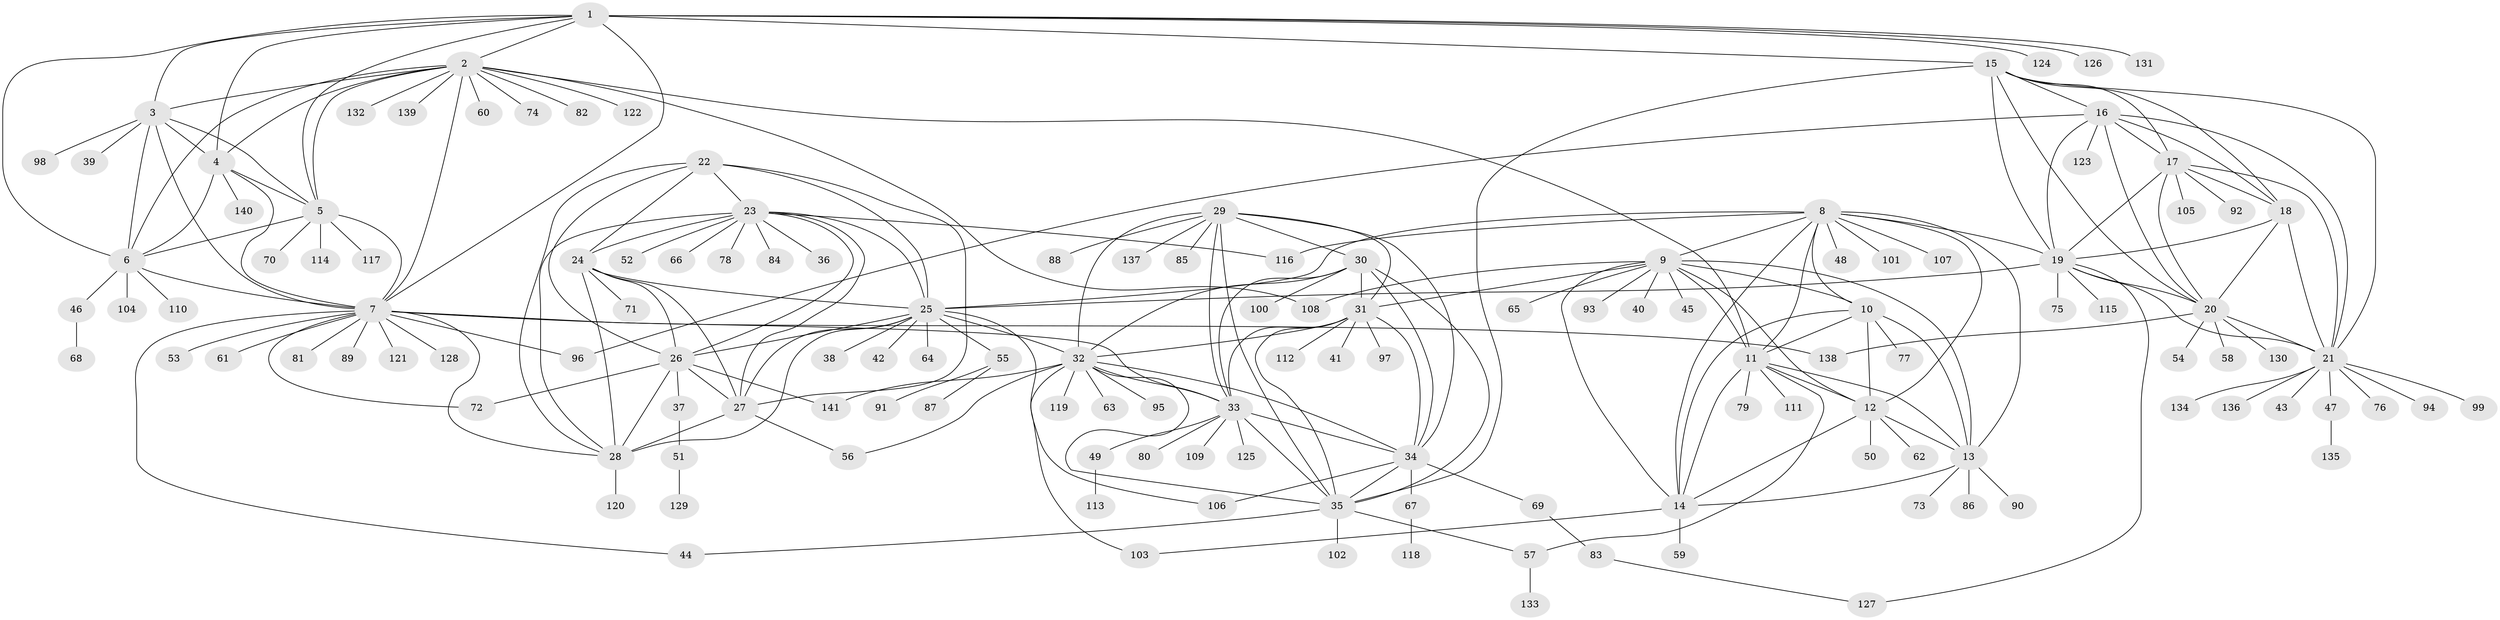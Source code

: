 // coarse degree distribution, {10: 0.03508771929824561, 12: 0.02631578947368421, 6: 0.03508771929824561, 7: 0.03508771929824561, 8: 0.03508771929824561, 17: 0.008771929824561403, 18: 0.008771929824561403, 11: 0.02631578947368421, 5: 0.008771929824561403, 9: 0.017543859649122806, 4: 0.008771929824561403, 1: 0.6403508771929824, 2: 0.11403508771929824}
// Generated by graph-tools (version 1.1) at 2025/42/03/06/25 10:42:10]
// undirected, 141 vertices, 233 edges
graph export_dot {
graph [start="1"]
  node [color=gray90,style=filled];
  1;
  2;
  3;
  4;
  5;
  6;
  7;
  8;
  9;
  10;
  11;
  12;
  13;
  14;
  15;
  16;
  17;
  18;
  19;
  20;
  21;
  22;
  23;
  24;
  25;
  26;
  27;
  28;
  29;
  30;
  31;
  32;
  33;
  34;
  35;
  36;
  37;
  38;
  39;
  40;
  41;
  42;
  43;
  44;
  45;
  46;
  47;
  48;
  49;
  50;
  51;
  52;
  53;
  54;
  55;
  56;
  57;
  58;
  59;
  60;
  61;
  62;
  63;
  64;
  65;
  66;
  67;
  68;
  69;
  70;
  71;
  72;
  73;
  74;
  75;
  76;
  77;
  78;
  79;
  80;
  81;
  82;
  83;
  84;
  85;
  86;
  87;
  88;
  89;
  90;
  91;
  92;
  93;
  94;
  95;
  96;
  97;
  98;
  99;
  100;
  101;
  102;
  103;
  104;
  105;
  106;
  107;
  108;
  109;
  110;
  111;
  112;
  113;
  114;
  115;
  116;
  117;
  118;
  119;
  120;
  121;
  122;
  123;
  124;
  125;
  126;
  127;
  128;
  129;
  130;
  131;
  132;
  133;
  134;
  135;
  136;
  137;
  138;
  139;
  140;
  141;
  1 -- 2;
  1 -- 3;
  1 -- 4;
  1 -- 5;
  1 -- 6;
  1 -- 7;
  1 -- 15;
  1 -- 124;
  1 -- 126;
  1 -- 131;
  2 -- 3;
  2 -- 4;
  2 -- 5;
  2 -- 6;
  2 -- 7;
  2 -- 11;
  2 -- 60;
  2 -- 74;
  2 -- 82;
  2 -- 108;
  2 -- 122;
  2 -- 132;
  2 -- 139;
  3 -- 4;
  3 -- 5;
  3 -- 6;
  3 -- 7;
  3 -- 39;
  3 -- 98;
  4 -- 5;
  4 -- 6;
  4 -- 7;
  4 -- 140;
  5 -- 6;
  5 -- 7;
  5 -- 70;
  5 -- 114;
  5 -- 117;
  6 -- 7;
  6 -- 46;
  6 -- 104;
  6 -- 110;
  7 -- 28;
  7 -- 33;
  7 -- 44;
  7 -- 53;
  7 -- 61;
  7 -- 72;
  7 -- 81;
  7 -- 89;
  7 -- 96;
  7 -- 121;
  7 -- 128;
  7 -- 138;
  8 -- 9;
  8 -- 10;
  8 -- 11;
  8 -- 12;
  8 -- 13;
  8 -- 14;
  8 -- 19;
  8 -- 25;
  8 -- 48;
  8 -- 101;
  8 -- 107;
  8 -- 116;
  9 -- 10;
  9 -- 11;
  9 -- 12;
  9 -- 13;
  9 -- 14;
  9 -- 31;
  9 -- 40;
  9 -- 45;
  9 -- 65;
  9 -- 93;
  9 -- 108;
  10 -- 11;
  10 -- 12;
  10 -- 13;
  10 -- 14;
  10 -- 77;
  11 -- 12;
  11 -- 13;
  11 -- 14;
  11 -- 57;
  11 -- 79;
  11 -- 111;
  12 -- 13;
  12 -- 14;
  12 -- 50;
  12 -- 62;
  13 -- 14;
  13 -- 73;
  13 -- 86;
  13 -- 90;
  14 -- 59;
  14 -- 103;
  15 -- 16;
  15 -- 17;
  15 -- 18;
  15 -- 19;
  15 -- 20;
  15 -- 21;
  15 -- 35;
  16 -- 17;
  16 -- 18;
  16 -- 19;
  16 -- 20;
  16 -- 21;
  16 -- 96;
  16 -- 123;
  17 -- 18;
  17 -- 19;
  17 -- 20;
  17 -- 21;
  17 -- 92;
  17 -- 105;
  18 -- 19;
  18 -- 20;
  18 -- 21;
  19 -- 20;
  19 -- 21;
  19 -- 25;
  19 -- 75;
  19 -- 115;
  19 -- 127;
  20 -- 21;
  20 -- 54;
  20 -- 58;
  20 -- 130;
  20 -- 138;
  21 -- 43;
  21 -- 47;
  21 -- 76;
  21 -- 94;
  21 -- 99;
  21 -- 134;
  21 -- 136;
  22 -- 23;
  22 -- 24;
  22 -- 25;
  22 -- 26;
  22 -- 27;
  22 -- 28;
  23 -- 24;
  23 -- 25;
  23 -- 26;
  23 -- 27;
  23 -- 28;
  23 -- 36;
  23 -- 52;
  23 -- 66;
  23 -- 78;
  23 -- 84;
  23 -- 116;
  24 -- 25;
  24 -- 26;
  24 -- 27;
  24 -- 28;
  24 -- 71;
  25 -- 26;
  25 -- 27;
  25 -- 28;
  25 -- 32;
  25 -- 38;
  25 -- 42;
  25 -- 55;
  25 -- 64;
  25 -- 106;
  26 -- 27;
  26 -- 28;
  26 -- 37;
  26 -- 72;
  26 -- 141;
  27 -- 28;
  27 -- 56;
  28 -- 120;
  29 -- 30;
  29 -- 31;
  29 -- 32;
  29 -- 33;
  29 -- 34;
  29 -- 35;
  29 -- 85;
  29 -- 88;
  29 -- 137;
  30 -- 31;
  30 -- 32;
  30 -- 33;
  30 -- 34;
  30 -- 35;
  30 -- 100;
  31 -- 32;
  31 -- 33;
  31 -- 34;
  31 -- 35;
  31 -- 41;
  31 -- 97;
  31 -- 112;
  32 -- 33;
  32 -- 34;
  32 -- 35;
  32 -- 56;
  32 -- 63;
  32 -- 95;
  32 -- 103;
  32 -- 119;
  32 -- 141;
  33 -- 34;
  33 -- 35;
  33 -- 49;
  33 -- 80;
  33 -- 109;
  33 -- 125;
  34 -- 35;
  34 -- 67;
  34 -- 69;
  34 -- 106;
  35 -- 44;
  35 -- 57;
  35 -- 102;
  37 -- 51;
  46 -- 68;
  47 -- 135;
  49 -- 113;
  51 -- 129;
  55 -- 87;
  55 -- 91;
  57 -- 133;
  67 -- 118;
  69 -- 83;
  83 -- 127;
}
